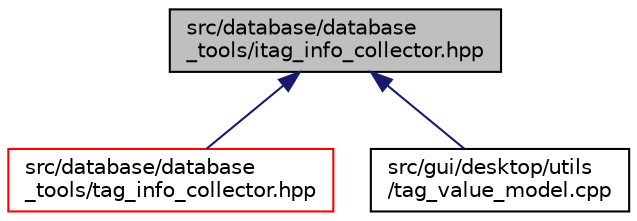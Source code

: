 digraph "src/database/database_tools/itag_info_collector.hpp"
{
 // LATEX_PDF_SIZE
  edge [fontname="Helvetica",fontsize="10",labelfontname="Helvetica",labelfontsize="10"];
  node [fontname="Helvetica",fontsize="10",shape=record];
  Node1 [label="src/database/database\l_tools/itag_info_collector.hpp",height=0.2,width=0.4,color="black", fillcolor="grey75", style="filled", fontcolor="black",tooltip=" "];
  Node1 -> Node2 [dir="back",color="midnightblue",fontsize="10",style="solid",fontname="Helvetica"];
  Node2 [label="src/database/database\l_tools/tag_info_collector.hpp",height=0.2,width=0.4,color="red", fillcolor="white", style="filled",URL="$tag__info__collector_8hpp.html",tooltip=" "];
  Node1 -> Node10 [dir="back",color="midnightblue",fontsize="10",style="solid",fontname="Helvetica"];
  Node10 [label="src/gui/desktop/utils\l/tag_value_model.cpp",height=0.2,width=0.4,color="black", fillcolor="white", style="filled",URL="$tag__value__model_8cpp.html",tooltip=" "];
}
